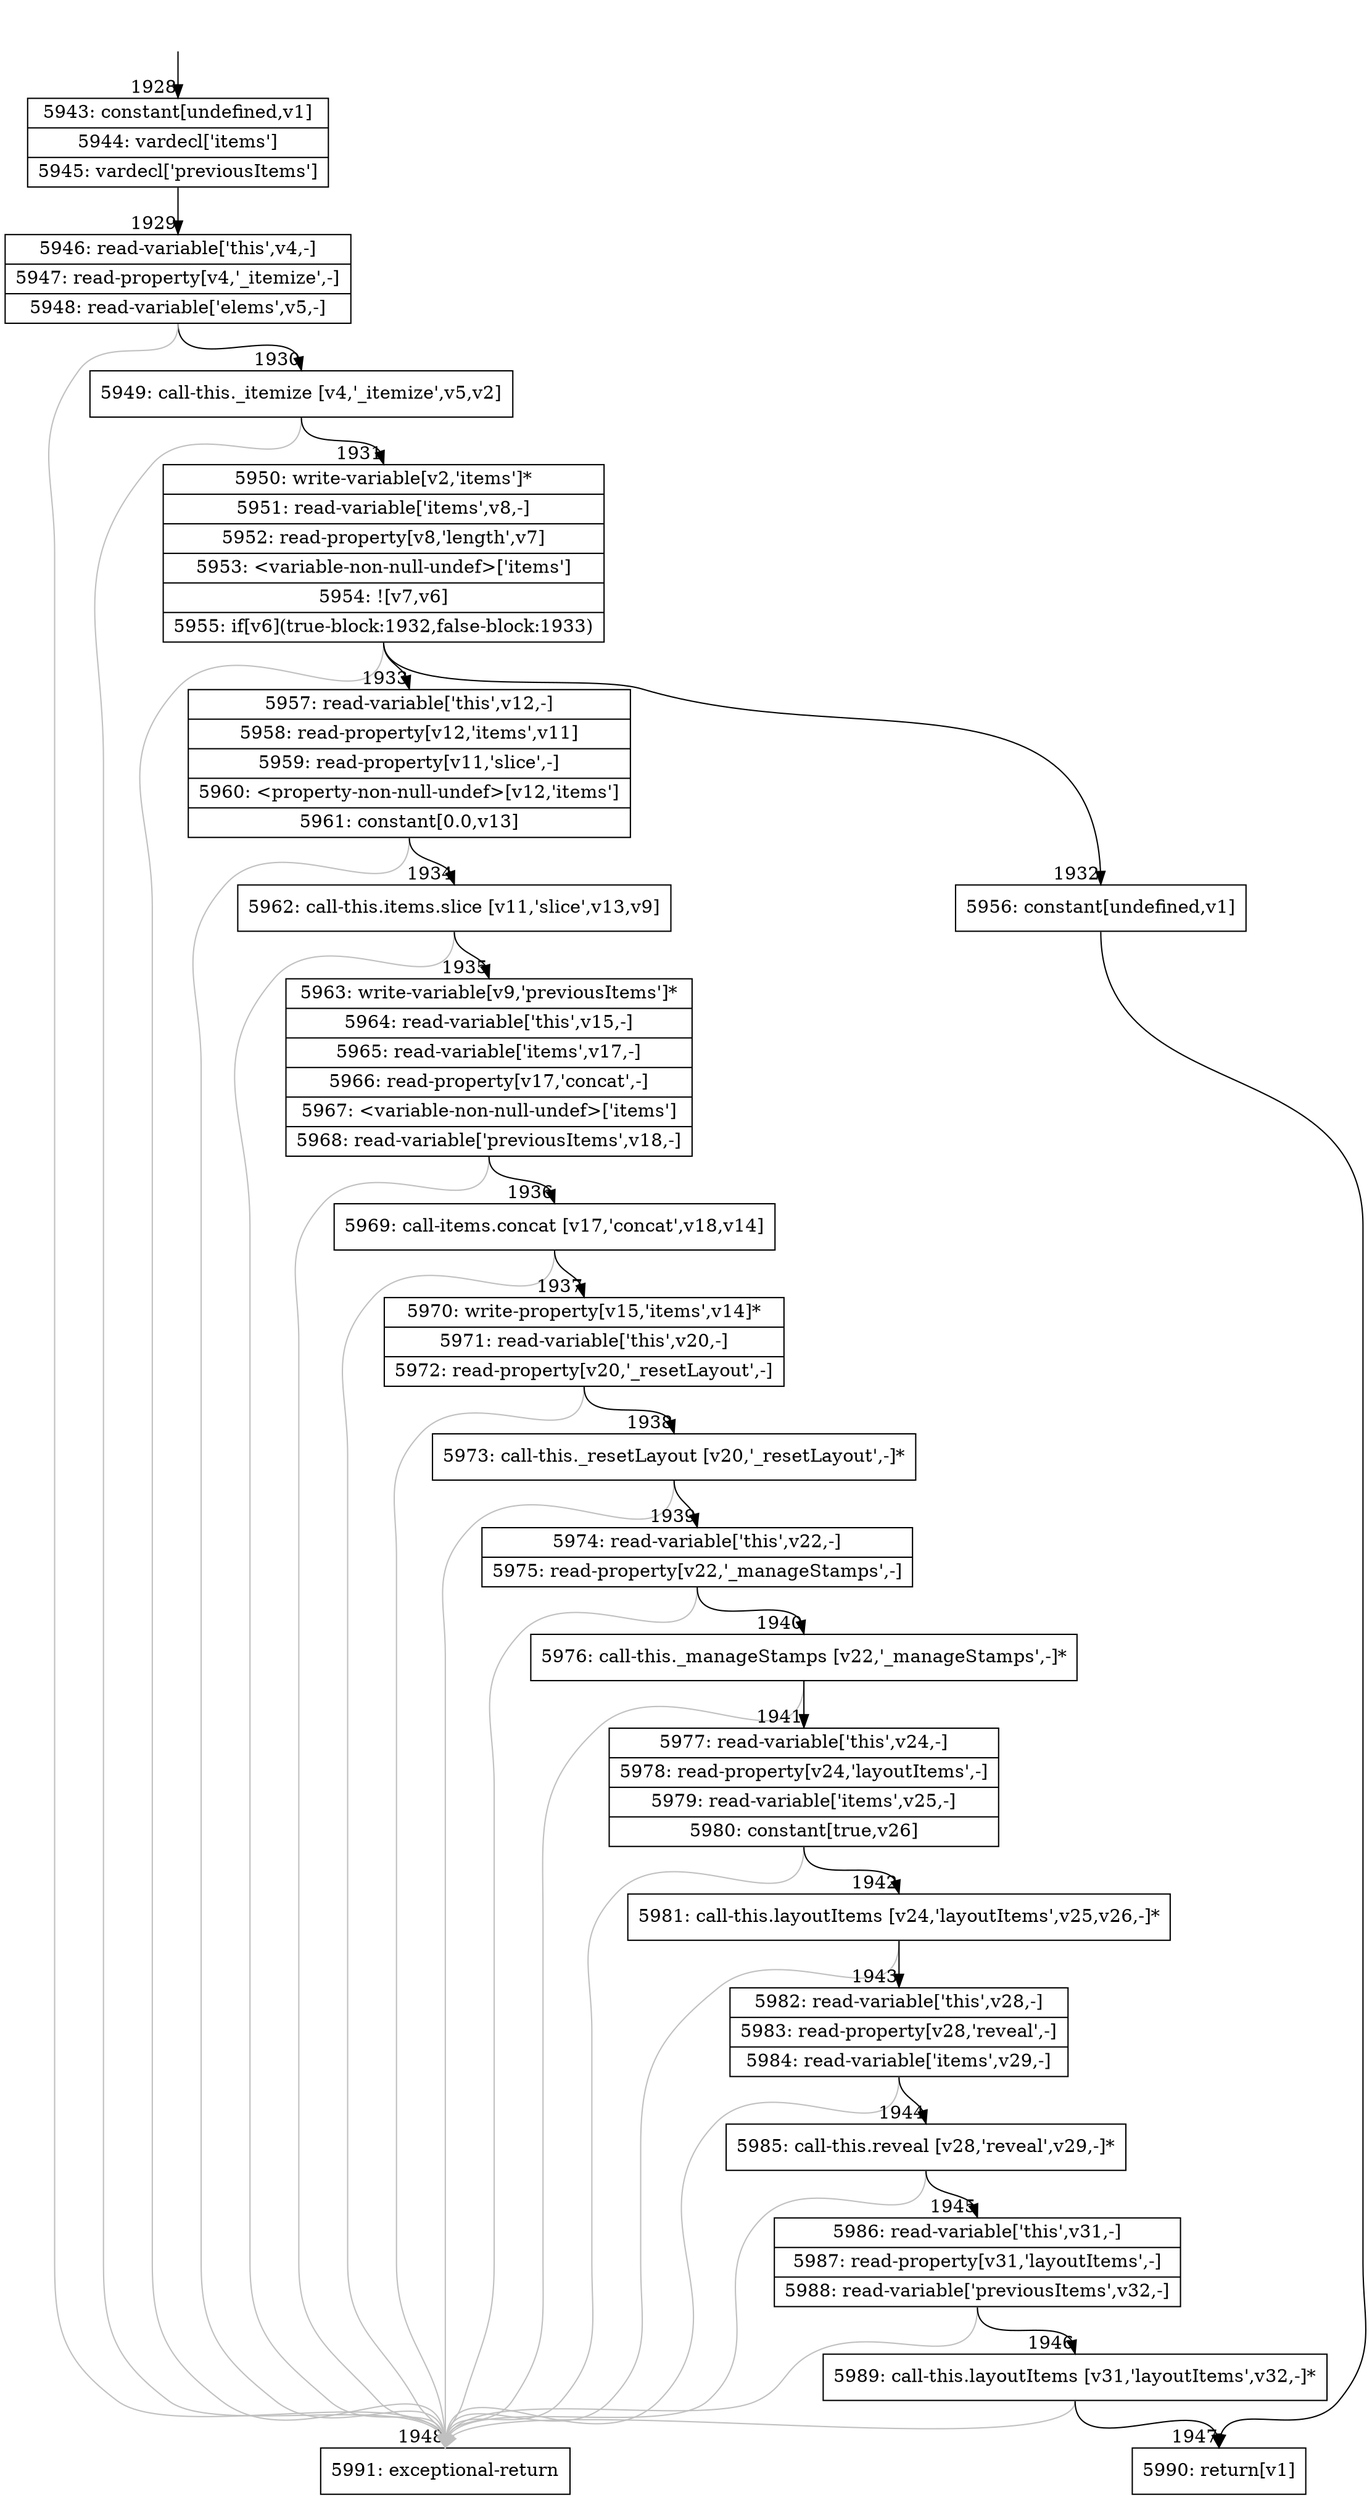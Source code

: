 digraph {
rankdir="TD"
BB_entry179[shape=none,label=""];
BB_entry179 -> BB1928 [tailport=s, headport=n, headlabel="    1928"]
BB1928 [shape=record label="{5943: constant[undefined,v1]|5944: vardecl['items']|5945: vardecl['previousItems']}" ] 
BB1928 -> BB1929 [tailport=s, headport=n, headlabel="      1929"]
BB1929 [shape=record label="{5946: read-variable['this',v4,-]|5947: read-property[v4,'_itemize',-]|5948: read-variable['elems',v5,-]}" ] 
BB1929 -> BB1930 [tailport=s, headport=n, headlabel="      1930"]
BB1929 -> BB1948 [tailport=s, headport=n, color=gray, headlabel="      1948"]
BB1930 [shape=record label="{5949: call-this._itemize [v4,'_itemize',v5,v2]}" ] 
BB1930 -> BB1931 [tailport=s, headport=n, headlabel="      1931"]
BB1930 -> BB1948 [tailport=s, headport=n, color=gray]
BB1931 [shape=record label="{5950: write-variable[v2,'items']*|5951: read-variable['items',v8,-]|5952: read-property[v8,'length',v7]|5953: \<variable-non-null-undef\>['items']|5954: ![v7,v6]|5955: if[v6](true-block:1932,false-block:1933)}" ] 
BB1931 -> BB1932 [tailport=s, headport=n, headlabel="      1932"]
BB1931 -> BB1933 [tailport=s, headport=n, headlabel="      1933"]
BB1931 -> BB1948 [tailport=s, headport=n, color=gray]
BB1932 [shape=record label="{5956: constant[undefined,v1]}" ] 
BB1932 -> BB1947 [tailport=s, headport=n, headlabel="      1947"]
BB1933 [shape=record label="{5957: read-variable['this',v12,-]|5958: read-property[v12,'items',v11]|5959: read-property[v11,'slice',-]|5960: \<property-non-null-undef\>[v12,'items']|5961: constant[0.0,v13]}" ] 
BB1933 -> BB1934 [tailport=s, headport=n, headlabel="      1934"]
BB1933 -> BB1948 [tailport=s, headport=n, color=gray]
BB1934 [shape=record label="{5962: call-this.items.slice [v11,'slice',v13,v9]}" ] 
BB1934 -> BB1935 [tailport=s, headport=n, headlabel="      1935"]
BB1934 -> BB1948 [tailport=s, headport=n, color=gray]
BB1935 [shape=record label="{5963: write-variable[v9,'previousItems']*|5964: read-variable['this',v15,-]|5965: read-variable['items',v17,-]|5966: read-property[v17,'concat',-]|5967: \<variable-non-null-undef\>['items']|5968: read-variable['previousItems',v18,-]}" ] 
BB1935 -> BB1936 [tailport=s, headport=n, headlabel="      1936"]
BB1935 -> BB1948 [tailport=s, headport=n, color=gray]
BB1936 [shape=record label="{5969: call-items.concat [v17,'concat',v18,v14]}" ] 
BB1936 -> BB1937 [tailport=s, headport=n, headlabel="      1937"]
BB1936 -> BB1948 [tailport=s, headport=n, color=gray]
BB1937 [shape=record label="{5970: write-property[v15,'items',v14]*|5971: read-variable['this',v20,-]|5972: read-property[v20,'_resetLayout',-]}" ] 
BB1937 -> BB1938 [tailport=s, headport=n, headlabel="      1938"]
BB1937 -> BB1948 [tailport=s, headport=n, color=gray]
BB1938 [shape=record label="{5973: call-this._resetLayout [v20,'_resetLayout',-]*}" ] 
BB1938 -> BB1939 [tailport=s, headport=n, headlabel="      1939"]
BB1938 -> BB1948 [tailport=s, headport=n, color=gray]
BB1939 [shape=record label="{5974: read-variable['this',v22,-]|5975: read-property[v22,'_manageStamps',-]}" ] 
BB1939 -> BB1940 [tailport=s, headport=n, headlabel="      1940"]
BB1939 -> BB1948 [tailport=s, headport=n, color=gray]
BB1940 [shape=record label="{5976: call-this._manageStamps [v22,'_manageStamps',-]*}" ] 
BB1940 -> BB1941 [tailport=s, headport=n, headlabel="      1941"]
BB1940 -> BB1948 [tailport=s, headport=n, color=gray]
BB1941 [shape=record label="{5977: read-variable['this',v24,-]|5978: read-property[v24,'layoutItems',-]|5979: read-variable['items',v25,-]|5980: constant[true,v26]}" ] 
BB1941 -> BB1942 [tailport=s, headport=n, headlabel="      1942"]
BB1941 -> BB1948 [tailport=s, headport=n, color=gray]
BB1942 [shape=record label="{5981: call-this.layoutItems [v24,'layoutItems',v25,v26,-]*}" ] 
BB1942 -> BB1943 [tailport=s, headport=n, headlabel="      1943"]
BB1942 -> BB1948 [tailport=s, headport=n, color=gray]
BB1943 [shape=record label="{5982: read-variable['this',v28,-]|5983: read-property[v28,'reveal',-]|5984: read-variable['items',v29,-]}" ] 
BB1943 -> BB1944 [tailport=s, headport=n, headlabel="      1944"]
BB1943 -> BB1948 [tailport=s, headport=n, color=gray]
BB1944 [shape=record label="{5985: call-this.reveal [v28,'reveal',v29,-]*}" ] 
BB1944 -> BB1945 [tailport=s, headport=n, headlabel="      1945"]
BB1944 -> BB1948 [tailport=s, headport=n, color=gray]
BB1945 [shape=record label="{5986: read-variable['this',v31,-]|5987: read-property[v31,'layoutItems',-]|5988: read-variable['previousItems',v32,-]}" ] 
BB1945 -> BB1946 [tailport=s, headport=n, headlabel="      1946"]
BB1945 -> BB1948 [tailport=s, headport=n, color=gray]
BB1946 [shape=record label="{5989: call-this.layoutItems [v31,'layoutItems',v32,-]*}" ] 
BB1946 -> BB1947 [tailport=s, headport=n]
BB1946 -> BB1948 [tailport=s, headport=n, color=gray]
BB1947 [shape=record label="{5990: return[v1]}" ] 
BB1948 [shape=record label="{5991: exceptional-return}" ] 
//#$~ 2729
}
